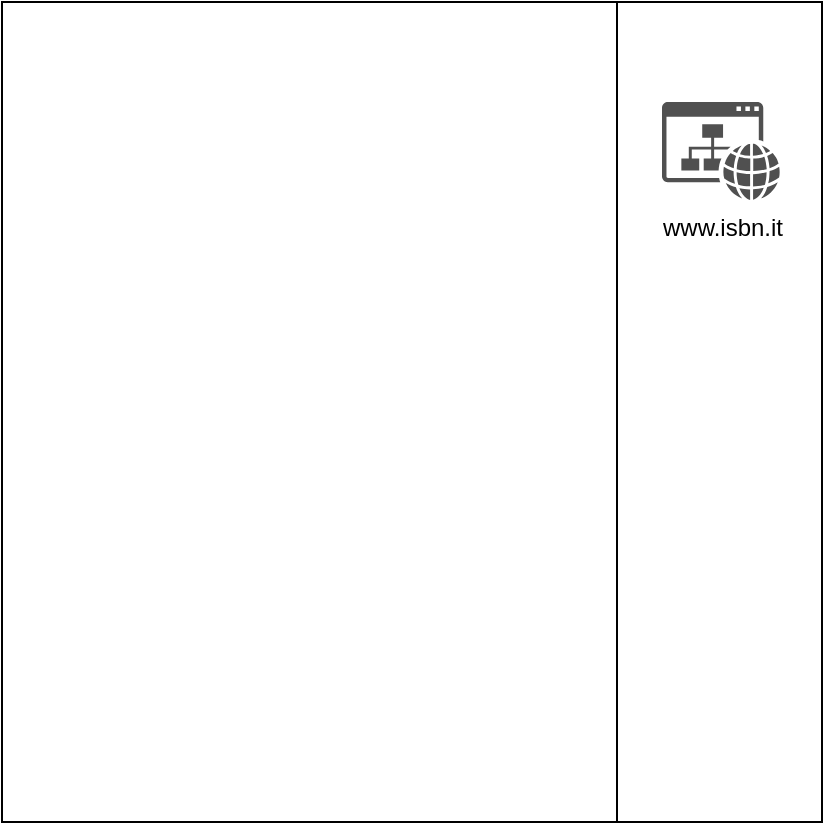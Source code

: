 <mxfile version="20.8.11" type="github">
  <diagram name="Pagina-1" id="71mr0Q3XpzNladmsMgAE">
    <mxGraphModel dx="1050" dy="549" grid="1" gridSize="10" guides="1" tooltips="1" connect="1" arrows="1" fold="1" page="1" pageScale="1" pageWidth="827" pageHeight="1169" math="0" shadow="0">
      <root>
        <mxCell id="0" />
        <mxCell id="1" parent="0" />
        <mxCell id="txRc-1PFV7r14aSmkzdP-1" value="" style="whiteSpace=wrap;html=1;aspect=fixed;fillColor=none;" vertex="1" parent="1">
          <mxGeometry x="150" y="120" width="410" height="410" as="geometry" />
        </mxCell>
        <mxCell id="txRc-1PFV7r14aSmkzdP-2" value="" style="endArrow=none;html=1;rounded=0;entryX=0.75;entryY=0;entryDx=0;entryDy=0;exitX=0.75;exitY=1;exitDx=0;exitDy=0;" edge="1" parent="1" source="txRc-1PFV7r14aSmkzdP-1" target="txRc-1PFV7r14aSmkzdP-1">
          <mxGeometry width="50" height="50" relative="1" as="geometry">
            <mxPoint x="390" y="310" as="sourcePoint" />
            <mxPoint x="440" y="260" as="targetPoint" />
          </mxGeometry>
        </mxCell>
        <mxCell id="txRc-1PFV7r14aSmkzdP-3" value="www.isbn.it" style="sketch=0;pointerEvents=1;shadow=0;dashed=0;html=1;strokeColor=none;fillColor=#505050;labelPosition=center;verticalLabelPosition=bottom;verticalAlign=top;outlineConnect=0;align=center;shape=mxgraph.office.sites.website;" vertex="1" parent="1">
          <mxGeometry x="480" y="170" width="59" height="49" as="geometry" />
        </mxCell>
      </root>
    </mxGraphModel>
  </diagram>
</mxfile>
